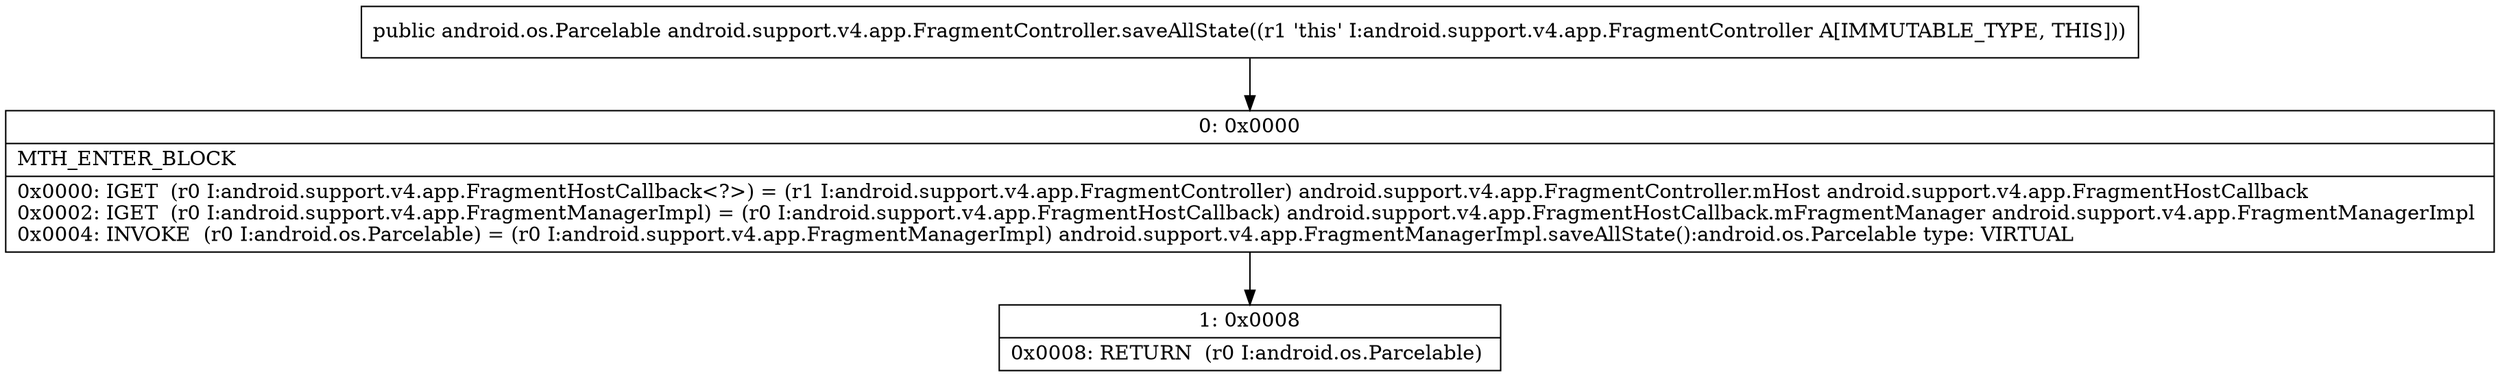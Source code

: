 digraph "CFG forandroid.support.v4.app.FragmentController.saveAllState()Landroid\/os\/Parcelable;" {
Node_0 [shape=record,label="{0\:\ 0x0000|MTH_ENTER_BLOCK\l|0x0000: IGET  (r0 I:android.support.v4.app.FragmentHostCallback\<?\>) = (r1 I:android.support.v4.app.FragmentController) android.support.v4.app.FragmentController.mHost android.support.v4.app.FragmentHostCallback \l0x0002: IGET  (r0 I:android.support.v4.app.FragmentManagerImpl) = (r0 I:android.support.v4.app.FragmentHostCallback) android.support.v4.app.FragmentHostCallback.mFragmentManager android.support.v4.app.FragmentManagerImpl \l0x0004: INVOKE  (r0 I:android.os.Parcelable) = (r0 I:android.support.v4.app.FragmentManagerImpl) android.support.v4.app.FragmentManagerImpl.saveAllState():android.os.Parcelable type: VIRTUAL \l}"];
Node_1 [shape=record,label="{1\:\ 0x0008|0x0008: RETURN  (r0 I:android.os.Parcelable) \l}"];
MethodNode[shape=record,label="{public android.os.Parcelable android.support.v4.app.FragmentController.saveAllState((r1 'this' I:android.support.v4.app.FragmentController A[IMMUTABLE_TYPE, THIS])) }"];
MethodNode -> Node_0;
Node_0 -> Node_1;
}

